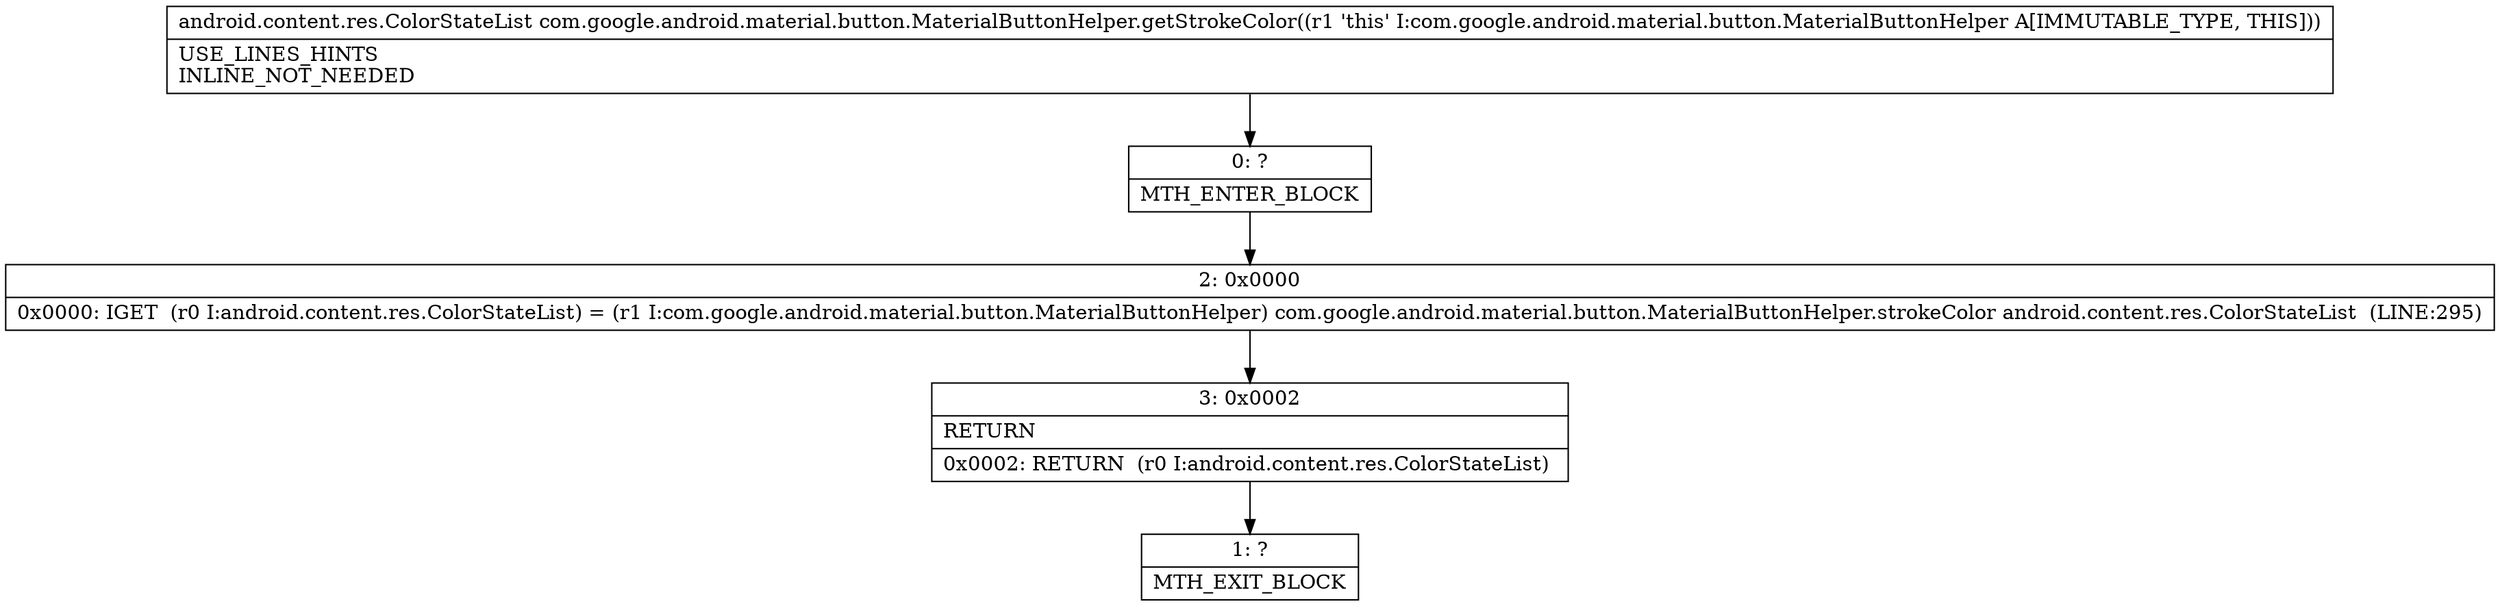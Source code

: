 digraph "CFG forcom.google.android.material.button.MaterialButtonHelper.getStrokeColor()Landroid\/content\/res\/ColorStateList;" {
Node_0 [shape=record,label="{0\:\ ?|MTH_ENTER_BLOCK\l}"];
Node_2 [shape=record,label="{2\:\ 0x0000|0x0000: IGET  (r0 I:android.content.res.ColorStateList) = (r1 I:com.google.android.material.button.MaterialButtonHelper) com.google.android.material.button.MaterialButtonHelper.strokeColor android.content.res.ColorStateList  (LINE:295)\l}"];
Node_3 [shape=record,label="{3\:\ 0x0002|RETURN\l|0x0002: RETURN  (r0 I:android.content.res.ColorStateList) \l}"];
Node_1 [shape=record,label="{1\:\ ?|MTH_EXIT_BLOCK\l}"];
MethodNode[shape=record,label="{android.content.res.ColorStateList com.google.android.material.button.MaterialButtonHelper.getStrokeColor((r1 'this' I:com.google.android.material.button.MaterialButtonHelper A[IMMUTABLE_TYPE, THIS]))  | USE_LINES_HINTS\lINLINE_NOT_NEEDED\l}"];
MethodNode -> Node_0;Node_0 -> Node_2;
Node_2 -> Node_3;
Node_3 -> Node_1;
}

